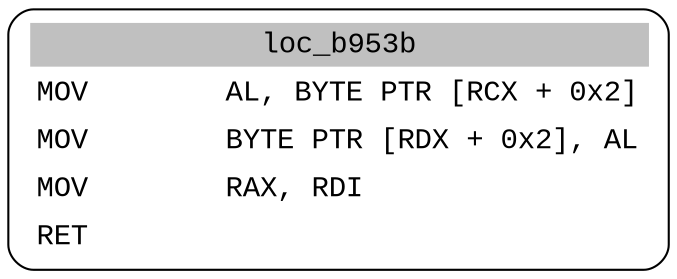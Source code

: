 digraph asm_graph {
1941 [
shape="Mrecord" fontname="Courier New"label =<<table border="0" cellborder="0" cellpadding="3"><tr><td align="center" colspan="2" bgcolor="grey">loc_b953b</td></tr><tr><td align="left">MOV        AL, BYTE PTR [RCX + 0x2]</td></tr><tr><td align="left">MOV        BYTE PTR [RDX + 0x2], AL</td></tr><tr><td align="left">MOV        RAX, RDI</td></tr><tr><td align="left">RET        </td></tr></table>> ];
}